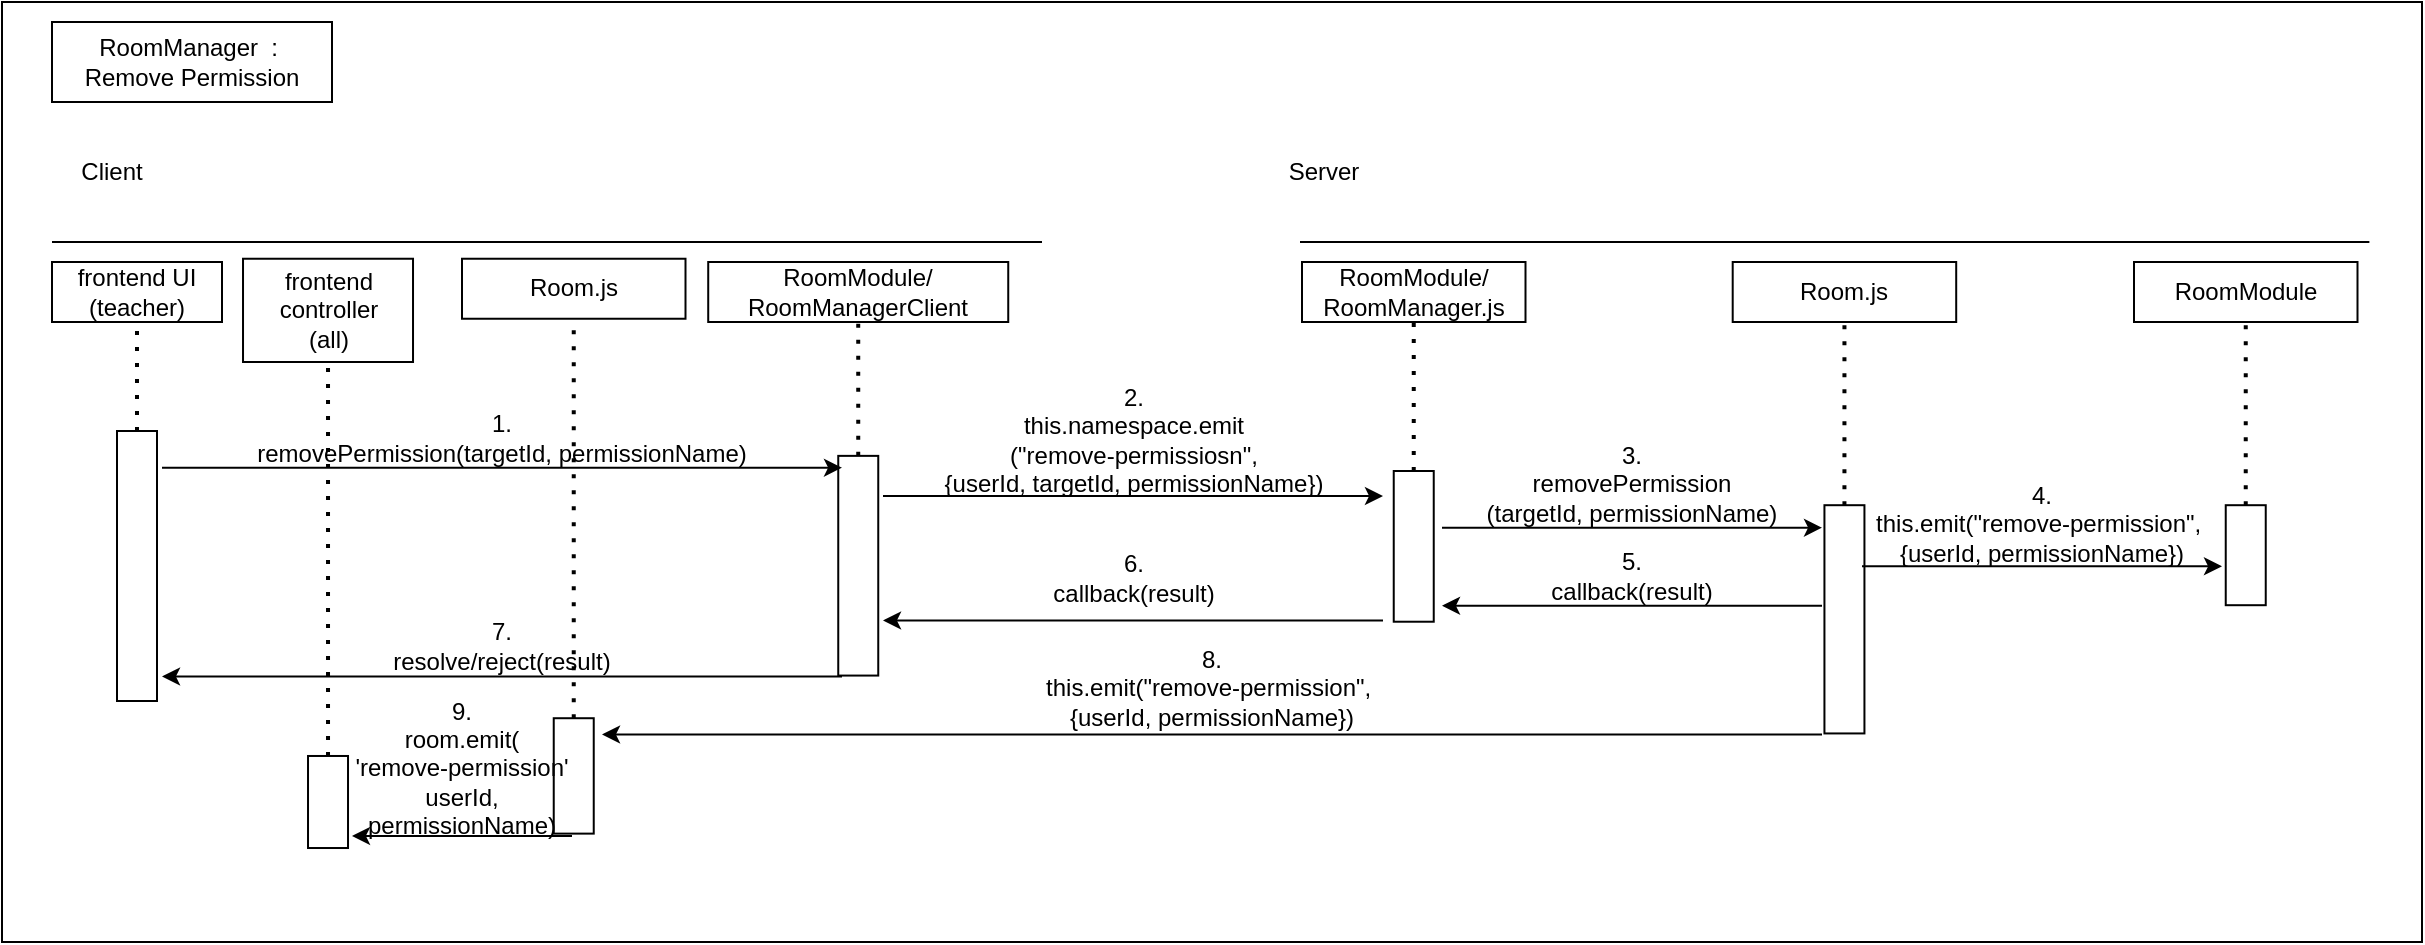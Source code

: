 <mxfile version="20.8.21" type="github">
  <diagram id="Z87XCZslrCXwQrkr19RX" name="Page-1">
    <mxGraphModel dx="2261" dy="707" grid="1" gridSize="10" guides="1" tooltips="1" connect="1" arrows="1" fold="1" page="1" pageScale="1" pageWidth="827" pageHeight="1169" math="0" shadow="0">
      <root>
        <mxCell id="0" />
        <mxCell id="1" parent="0" />
        <mxCell id="S6yvC7qdEsfKQvKiLP5z-28" value="" style="rounded=0;whiteSpace=wrap;html=1;" parent="1" vertex="1">
          <mxGeometry x="-770" y="60" width="1210" height="470" as="geometry" />
        </mxCell>
        <mxCell id="S6yvC7qdEsfKQvKiLP5z-32" value="" style="endArrow=none;dashed=1;html=1;dashPattern=1 3;strokeWidth=2;rounded=0;entryX=0.5;entryY=1;entryDx=0;entryDy=0;startArrow=none;" parent="1" source="S6yvC7qdEsfKQvKiLP5z-33" target="S6yvC7qdEsfKQvKiLP5z-30" edge="1">
          <mxGeometry width="50" height="50" relative="1" as="geometry">
            <mxPoint x="-528.19" y="640" as="sourcePoint" />
            <mxPoint x="-528.19" y="270" as="targetPoint" />
          </mxGeometry>
        </mxCell>
        <mxCell id="S6yvC7qdEsfKQvKiLP5z-27" value="" style="rounded=0;whiteSpace=wrap;html=1;" parent="1" vertex="1">
          <mxGeometry x="-745" y="70" width="140" height="40" as="geometry" />
        </mxCell>
        <mxCell id="S6yvC7qdEsfKQvKiLP5z-3" value="RoomModule/&lt;br&gt;RoomManager.js" style="rounded=0;whiteSpace=wrap;html=1;" parent="1" vertex="1">
          <mxGeometry x="-120" y="190" width="111.75" height="30" as="geometry" />
        </mxCell>
        <mxCell id="S6yvC7qdEsfKQvKiLP5z-6" value="" style="endArrow=none;dashed=1;html=1;dashPattern=1 3;strokeWidth=2;rounded=0;entryX=0.5;entryY=1;entryDx=0;entryDy=0;startArrow=none;" parent="1" source="QYz8oIN1GEiqAUlNkPk4-4" target="S6yvC7qdEsfKQvKiLP5z-3" edge="1">
          <mxGeometry width="50" height="50" relative="1" as="geometry">
            <mxPoint x="-87.75" y="690" as="sourcePoint" />
            <mxPoint x="58.5" y="280" as="targetPoint" />
          </mxGeometry>
        </mxCell>
        <mxCell id="S6yvC7qdEsfKQvKiLP5z-9" value="" style="endArrow=none;html=1;rounded=0;" parent="1" edge="1">
          <mxGeometry width="50" height="50" relative="1" as="geometry">
            <mxPoint x="-745" y="180" as="sourcePoint" />
            <mxPoint x="-250" y="180" as="targetPoint" />
          </mxGeometry>
        </mxCell>
        <mxCell id="S6yvC7qdEsfKQvKiLP5z-10" value="" style="endArrow=none;html=1;rounded=0;" parent="1" edge="1">
          <mxGeometry width="50" height="50" relative="1" as="geometry">
            <mxPoint x="-121" y="180" as="sourcePoint" />
            <mxPoint x="413.69" y="180" as="targetPoint" />
          </mxGeometry>
        </mxCell>
        <mxCell id="S6yvC7qdEsfKQvKiLP5z-11" value="Client" style="text;strokeColor=none;align=center;fillColor=none;html=1;verticalAlign=middle;whiteSpace=wrap;rounded=0;" parent="1" vertex="1">
          <mxGeometry x="-745" y="130" width="60" height="30" as="geometry" />
        </mxCell>
        <mxCell id="S6yvC7qdEsfKQvKiLP5z-12" value="Server" style="text;strokeColor=none;align=center;fillColor=none;html=1;verticalAlign=middle;whiteSpace=wrap;rounded=0;" parent="1" vertex="1">
          <mxGeometry x="-139.5" y="130" width="60" height="30" as="geometry" />
        </mxCell>
        <mxCell id="S6yvC7qdEsfKQvKiLP5z-26" value="RoomManager&amp;nbsp;&amp;nbsp;:&amp;nbsp;&lt;br&gt;Remove Permission" style="text;strokeColor=none;align=center;fillColor=none;html=1;verticalAlign=middle;whiteSpace=wrap;rounded=0;" parent="1" vertex="1">
          <mxGeometry x="-740" y="75" width="130" height="30" as="geometry" />
        </mxCell>
        <mxCell id="S6yvC7qdEsfKQvKiLP5z-30" value="RoomModule/&lt;br&gt;RoomManagerClient" style="rounded=0;whiteSpace=wrap;html=1;" parent="1" vertex="1">
          <mxGeometry x="-416.89" y="190" width="150.01" height="30" as="geometry" />
        </mxCell>
        <mxCell id="S6yvC7qdEsfKQvKiLP5z-33" value="" style="rounded=0;whiteSpace=wrap;html=1;rotation=90;" parent="1" vertex="1">
          <mxGeometry x="-396.8" y="331.86" width="109.85" height="20" as="geometry" />
        </mxCell>
        <mxCell id="QYz8oIN1GEiqAUlNkPk4-4" value="" style="rounded=0;whiteSpace=wrap;html=1;rotation=90;spacing=4;" parent="1" vertex="1">
          <mxGeometry x="-101.81" y="322.18" width="75.36" height="20" as="geometry" />
        </mxCell>
        <mxCell id="MCn9pfl6cx8tljpHCmL5-1" value="" style="endArrow=classic;html=1;rounded=0;entryX=1;entryY=1;entryDx=0;entryDy=0;exitX=0;exitY=1;exitDx=0;exitDy=0;" edge="1" parent="1" source="MCn9pfl6cx8tljpHCmL5-3" target="MCn9pfl6cx8tljpHCmL5-3">
          <mxGeometry width="50" height="50" relative="1" as="geometry">
            <mxPoint x="-738.96" y="286.84" as="sourcePoint" />
            <mxPoint x="-300" y="331" as="targetPoint" />
          </mxGeometry>
        </mxCell>
        <mxCell id="MCn9pfl6cx8tljpHCmL5-3" value="1. &lt;br&gt;removePermission(targetId, permissionName)" style="text;strokeColor=none;align=center;fillColor=none;html=1;verticalAlign=middle;whiteSpace=wrap;rounded=0;" vertex="1" parent="1">
          <mxGeometry x="-690" y="262.82" width="340" height="30" as="geometry" />
        </mxCell>
        <mxCell id="MCn9pfl6cx8tljpHCmL5-5" value="frontend UI&lt;br&gt;(teacher)" style="rounded=0;whiteSpace=wrap;html=1;" vertex="1" parent="1">
          <mxGeometry x="-745" y="190" width="85" height="30" as="geometry" />
        </mxCell>
        <mxCell id="MCn9pfl6cx8tljpHCmL5-6" value="" style="rounded=0;whiteSpace=wrap;html=1;rotation=90;spacing=4;" vertex="1" parent="1">
          <mxGeometry x="-770" y="332" width="135" height="20" as="geometry" />
        </mxCell>
        <mxCell id="MCn9pfl6cx8tljpHCmL5-7" value="" style="endArrow=none;dashed=1;html=1;dashPattern=1 3;strokeWidth=2;rounded=0;entryX=0.5;entryY=1;entryDx=0;entryDy=0;exitX=0;exitY=0.5;exitDx=0;exitDy=0;" edge="1" parent="1" source="MCn9pfl6cx8tljpHCmL5-6" target="MCn9pfl6cx8tljpHCmL5-5">
          <mxGeometry width="50" height="50" relative="1" as="geometry">
            <mxPoint x="-350" y="350" as="sourcePoint" />
            <mxPoint x="-300" y="300" as="targetPoint" />
          </mxGeometry>
        </mxCell>
        <mxCell id="MCn9pfl6cx8tljpHCmL5-8" value="2.&lt;br&gt;this.namespace.emit&lt;br&gt;(&quot;remove-permissiosn&quot;, &lt;br&gt;{userId, targetId, permissionName})" style="text;strokeColor=none;align=center;fillColor=none;html=1;verticalAlign=middle;whiteSpace=wrap;rounded=0;" vertex="1" parent="1">
          <mxGeometry x="-329.5" y="250" width="250" height="57" as="geometry" />
        </mxCell>
        <mxCell id="MCn9pfl6cx8tljpHCmL5-9" value="" style="endArrow=classic;html=1;rounded=0;exitX=0;exitY=1;exitDx=0;exitDy=0;entryX=1;entryY=1;entryDx=0;entryDy=0;" edge="1" parent="1" source="MCn9pfl6cx8tljpHCmL5-8" target="MCn9pfl6cx8tljpHCmL5-8">
          <mxGeometry width="50" height="50" relative="1" as="geometry">
            <mxPoint x="-250" y="340" as="sourcePoint" />
            <mxPoint x="-200" y="290" as="targetPoint" />
          </mxGeometry>
        </mxCell>
        <mxCell id="MCn9pfl6cx8tljpHCmL5-10" value="Room.js" style="rounded=0;whiteSpace=wrap;html=1;" vertex="1" parent="1">
          <mxGeometry x="95.35" y="190" width="111.75" height="30" as="geometry" />
        </mxCell>
        <mxCell id="MCn9pfl6cx8tljpHCmL5-11" value="" style="endArrow=none;dashed=1;html=1;dashPattern=1 3;strokeWidth=2;rounded=0;entryX=0.5;entryY=1;entryDx=0;entryDy=0;startArrow=none;" edge="1" parent="1" source="MCn9pfl6cx8tljpHCmL5-12" target="MCn9pfl6cx8tljpHCmL5-10">
          <mxGeometry width="50" height="50" relative="1" as="geometry">
            <mxPoint x="42.25" y="690" as="sourcePoint" />
            <mxPoint x="188.5" y="280" as="targetPoint" />
          </mxGeometry>
        </mxCell>
        <mxCell id="MCn9pfl6cx8tljpHCmL5-12" value="" style="rounded=0;whiteSpace=wrap;html=1;rotation=90;spacing=4;" vertex="1" parent="1">
          <mxGeometry x="94.16" y="358.66" width="114.12" height="20" as="geometry" />
        </mxCell>
        <mxCell id="MCn9pfl6cx8tljpHCmL5-13" value="" style="endArrow=classic;html=1;rounded=0;entryX=1;entryY=1;entryDx=0;entryDy=0;exitX=0;exitY=1;exitDx=0;exitDy=0;" edge="1" parent="1" source="MCn9pfl6cx8tljpHCmL5-14" target="MCn9pfl6cx8tljpHCmL5-14">
          <mxGeometry width="50" height="50" relative="1" as="geometry">
            <mxPoint x="-250" y="350" as="sourcePoint" />
            <mxPoint x="-200" y="300" as="targetPoint" />
          </mxGeometry>
        </mxCell>
        <mxCell id="MCn9pfl6cx8tljpHCmL5-14" value="3.&lt;br&gt;removePermission&lt;br&gt;(targetId, permissionName)" style="text;strokeColor=none;align=center;fillColor=none;html=1;verticalAlign=middle;whiteSpace=wrap;rounded=0;" vertex="1" parent="1">
          <mxGeometry x="-50" y="280" width="190" height="42.82" as="geometry" />
        </mxCell>
        <mxCell id="MCn9pfl6cx8tljpHCmL5-16" value="" style="endArrow=classic;html=1;rounded=0;exitX=1;exitY=1;exitDx=0;exitDy=0;entryX=0;entryY=1;entryDx=0;entryDy=0;" edge="1" parent="1" source="MCn9pfl6cx8tljpHCmL5-17" target="MCn9pfl6cx8tljpHCmL5-17">
          <mxGeometry width="50" height="50" relative="1" as="geometry">
            <mxPoint x="-250" y="340" as="sourcePoint" />
            <mxPoint x="-200" y="290" as="targetPoint" />
          </mxGeometry>
        </mxCell>
        <mxCell id="MCn9pfl6cx8tljpHCmL5-17" value="5.&lt;br&gt;callback(result)" style="text;strokeColor=none;align=center;fillColor=none;html=1;verticalAlign=middle;whiteSpace=wrap;rounded=0;" vertex="1" parent="1">
          <mxGeometry x="-50" y="331.86" width="190" height="30" as="geometry" />
        </mxCell>
        <mxCell id="MCn9pfl6cx8tljpHCmL5-18" value="" style="endArrow=classic;html=1;rounded=0;exitX=1;exitY=1;exitDx=0;exitDy=0;entryX=0;entryY=1;entryDx=0;entryDy=0;" edge="1" parent="1" source="MCn9pfl6cx8tljpHCmL5-19" target="MCn9pfl6cx8tljpHCmL5-19">
          <mxGeometry width="50" height="50" relative="1" as="geometry">
            <mxPoint x="-250" y="350" as="sourcePoint" />
            <mxPoint x="-200" y="300" as="targetPoint" />
          </mxGeometry>
        </mxCell>
        <mxCell id="MCn9pfl6cx8tljpHCmL5-19" value="&lt;br&gt;6.&lt;br&gt;callback(result)" style="text;strokeColor=none;align=center;fillColor=none;html=1;verticalAlign=middle;whiteSpace=wrap;rounded=0;" vertex="1" parent="1">
          <mxGeometry x="-329.5" y="312.23" width="250" height="57" as="geometry" />
        </mxCell>
        <mxCell id="MCn9pfl6cx8tljpHCmL5-20" value="7.&lt;br&gt;resolve/reject(result)" style="text;strokeColor=none;align=center;fillColor=none;html=1;verticalAlign=middle;whiteSpace=wrap;rounded=0;" vertex="1" parent="1">
          <mxGeometry x="-690" y="367.23" width="340" height="30" as="geometry" />
        </mxCell>
        <mxCell id="MCn9pfl6cx8tljpHCmL5-21" value="" style="endArrow=classic;html=1;rounded=0;exitX=1;exitY=1;exitDx=0;exitDy=0;entryX=0;entryY=1;entryDx=0;entryDy=0;" edge="1" parent="1" source="MCn9pfl6cx8tljpHCmL5-20" target="MCn9pfl6cx8tljpHCmL5-20">
          <mxGeometry width="50" height="50" relative="1" as="geometry">
            <mxPoint x="-350" y="340" as="sourcePoint" />
            <mxPoint x="-300" y="290" as="targetPoint" />
          </mxGeometry>
        </mxCell>
        <mxCell id="MCn9pfl6cx8tljpHCmL5-23" value="RoomModule" style="rounded=0;whiteSpace=wrap;html=1;" vertex="1" parent="1">
          <mxGeometry x="296" y="190" width="111.75" height="30" as="geometry" />
        </mxCell>
        <mxCell id="MCn9pfl6cx8tljpHCmL5-24" value="" style="endArrow=none;dashed=1;html=1;dashPattern=1 3;strokeWidth=2;rounded=0;entryX=0.5;entryY=1;entryDx=0;entryDy=0;startArrow=none;" edge="1" parent="1" source="MCn9pfl6cx8tljpHCmL5-25" target="MCn9pfl6cx8tljpHCmL5-23">
          <mxGeometry width="50" height="50" relative="1" as="geometry">
            <mxPoint x="242.9" y="690" as="sourcePoint" />
            <mxPoint x="389.15" y="280" as="targetPoint" />
          </mxGeometry>
        </mxCell>
        <mxCell id="MCn9pfl6cx8tljpHCmL5-25" value="" style="rounded=0;whiteSpace=wrap;html=1;rotation=90;spacing=4;" vertex="1" parent="1">
          <mxGeometry x="326.87" y="326.6" width="50" height="20" as="geometry" />
        </mxCell>
        <mxCell id="MCn9pfl6cx8tljpHCmL5-26" value="4.&lt;br&gt;this.emit(&quot;remove-permission&quot;,&amp;nbsp;&lt;br&gt;{userId, permissionName})" style="text;strokeColor=none;align=center;fillColor=none;html=1;verticalAlign=middle;whiteSpace=wrap;rounded=0;" vertex="1" parent="1">
          <mxGeometry x="160" y="300" width="180" height="42.18" as="geometry" />
        </mxCell>
        <mxCell id="MCn9pfl6cx8tljpHCmL5-28" value="" style="endArrow=classic;html=1;rounded=0;exitX=0;exitY=1;exitDx=0;exitDy=0;entryX=1;entryY=1;entryDx=0;entryDy=0;" edge="1" parent="1" source="MCn9pfl6cx8tljpHCmL5-26" target="MCn9pfl6cx8tljpHCmL5-26">
          <mxGeometry width="50" height="50" relative="1" as="geometry">
            <mxPoint x="-250" y="330" as="sourcePoint" />
            <mxPoint x="-200" y="280" as="targetPoint" />
          </mxGeometry>
        </mxCell>
        <mxCell id="MCn9pfl6cx8tljpHCmL5-29" value="Room.js" style="rounded=0;whiteSpace=wrap;html=1;" vertex="1" parent="1">
          <mxGeometry x="-540" y="188.37" width="111.75" height="30" as="geometry" />
        </mxCell>
        <mxCell id="MCn9pfl6cx8tljpHCmL5-30" value="" style="endArrow=none;dashed=1;html=1;dashPattern=1 3;strokeWidth=2;rounded=0;entryX=0.5;entryY=1;entryDx=0;entryDy=0;startArrow=none;" edge="1" parent="1" source="MCn9pfl6cx8tljpHCmL5-31" target="MCn9pfl6cx8tljpHCmL5-29">
          <mxGeometry width="50" height="50" relative="1" as="geometry">
            <mxPoint x="-593.1" y="688.37" as="sourcePoint" />
            <mxPoint x="-446.85" y="278.37" as="targetPoint" />
          </mxGeometry>
        </mxCell>
        <mxCell id="MCn9pfl6cx8tljpHCmL5-31" value="" style="rounded=0;whiteSpace=wrap;html=1;rotation=90;spacing=4;" vertex="1" parent="1">
          <mxGeometry x="-512.98" y="436.96" width="57.7" height="20" as="geometry" />
        </mxCell>
        <mxCell id="MCn9pfl6cx8tljpHCmL5-32" value="8.&lt;br&gt;this.emit(&quot;remove-permission&quot;,&amp;nbsp;&lt;br&gt;{userId, permissionName})" style="text;strokeColor=none;align=center;fillColor=none;html=1;verticalAlign=middle;whiteSpace=wrap;rounded=0;" vertex="1" parent="1">
          <mxGeometry x="-470" y="380" width="610" height="46.23" as="geometry" />
        </mxCell>
        <mxCell id="MCn9pfl6cx8tljpHCmL5-33" value="" style="endArrow=classic;html=1;rounded=0;exitX=1;exitY=1;exitDx=0;exitDy=0;entryX=0;entryY=1;entryDx=0;entryDy=0;" edge="1" parent="1" source="MCn9pfl6cx8tljpHCmL5-32" target="MCn9pfl6cx8tljpHCmL5-32">
          <mxGeometry width="50" height="50" relative="1" as="geometry">
            <mxPoint x="-250" y="330" as="sourcePoint" />
            <mxPoint x="-200" y="280" as="targetPoint" />
          </mxGeometry>
        </mxCell>
        <mxCell id="MCn9pfl6cx8tljpHCmL5-34" value="frontend controller&lt;br&gt;(all)" style="rounded=0;whiteSpace=wrap;html=1;" vertex="1" parent="1">
          <mxGeometry x="-649.49" y="188.37" width="85" height="51.63" as="geometry" />
        </mxCell>
        <mxCell id="MCn9pfl6cx8tljpHCmL5-35" value="" style="rounded=0;whiteSpace=wrap;html=1;rotation=90;spacing=4;" vertex="1" parent="1">
          <mxGeometry x="-630" y="450" width="46.02" height="20" as="geometry" />
        </mxCell>
        <mxCell id="MCn9pfl6cx8tljpHCmL5-36" value="" style="endArrow=none;dashed=1;html=1;dashPattern=1 3;strokeWidth=2;rounded=0;entryX=0.5;entryY=1;entryDx=0;entryDy=0;exitX=0;exitY=0.5;exitDx=0;exitDy=0;" edge="1" parent="1" source="MCn9pfl6cx8tljpHCmL5-35" target="MCn9pfl6cx8tljpHCmL5-34">
          <mxGeometry width="50" height="50" relative="1" as="geometry">
            <mxPoint x="-200" y="340" as="sourcePoint" />
            <mxPoint x="-150" y="290" as="targetPoint" />
          </mxGeometry>
        </mxCell>
        <mxCell id="MCn9pfl6cx8tljpHCmL5-37" value="" style="endArrow=classic;html=1;rounded=0;exitX=1;exitY=1;exitDx=0;exitDy=0;entryX=0;entryY=1;entryDx=0;entryDy=0;" edge="1" parent="1" source="MCn9pfl6cx8tljpHCmL5-38" target="MCn9pfl6cx8tljpHCmL5-38">
          <mxGeometry width="50" height="50" relative="1" as="geometry">
            <mxPoint x="-200" y="340" as="sourcePoint" />
            <mxPoint x="-150" y="290" as="targetPoint" />
          </mxGeometry>
        </mxCell>
        <mxCell id="MCn9pfl6cx8tljpHCmL5-38" value="9.&lt;br&gt;room.emit(&lt;br&gt;&#39;remove-permission&#39;&lt;br&gt;userId, permissionName)" style="text;strokeColor=none;align=center;fillColor=none;html=1;verticalAlign=middle;whiteSpace=wrap;rounded=0;" vertex="1" parent="1">
          <mxGeometry x="-595" y="410" width="110" height="66.96" as="geometry" />
        </mxCell>
      </root>
    </mxGraphModel>
  </diagram>
</mxfile>
